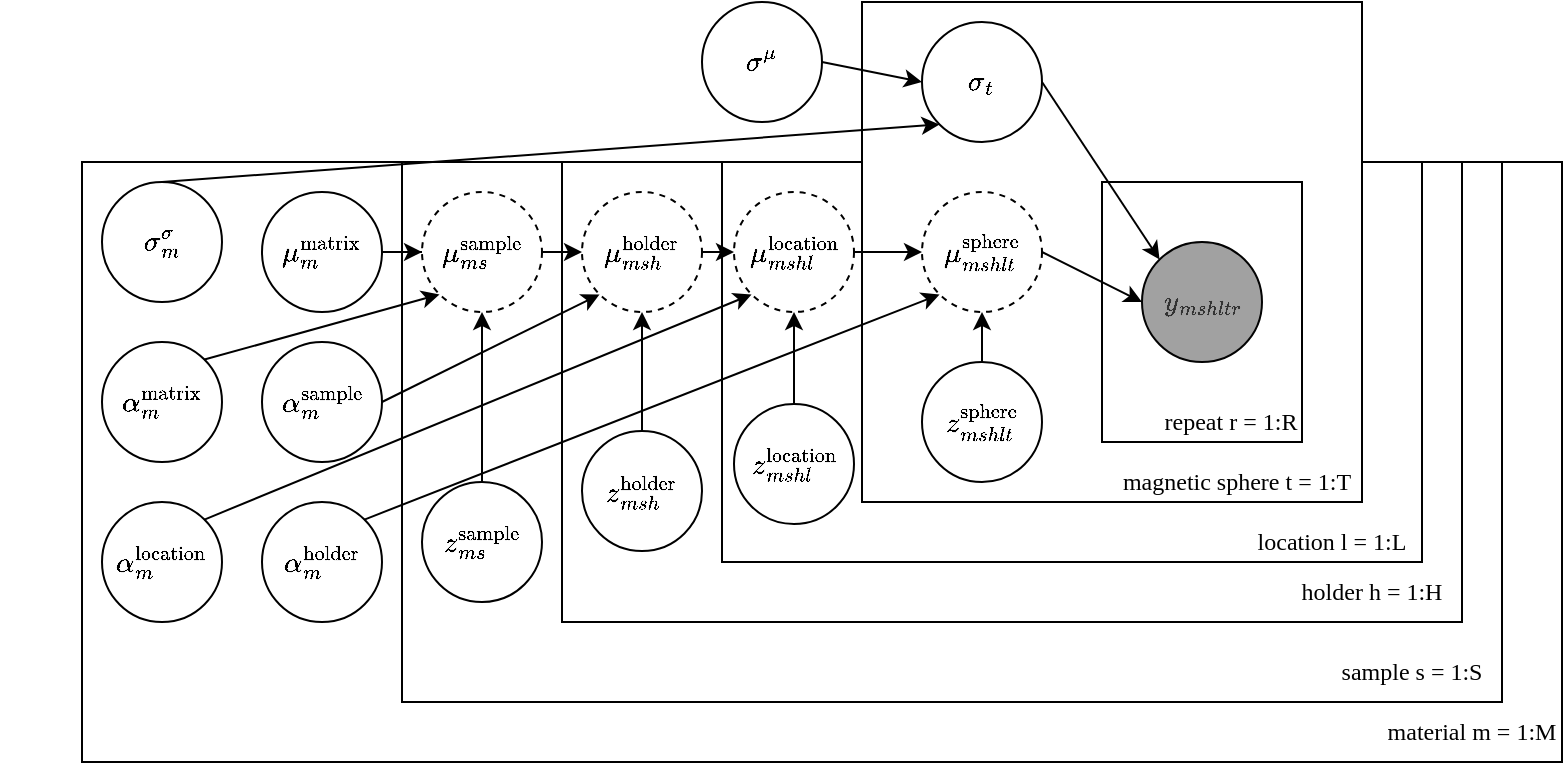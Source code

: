 <mxfile version="19.0.3" type="device"><diagram id="iv2UC1KOEEdznadAey4h" name="Page-1"><mxGraphModel dx="1951" dy="1024" grid="1" gridSize="10" guides="1" tooltips="1" connect="1" arrows="1" fold="1" page="1" pageScale="1" pageWidth="850" pageHeight="1100" math="1" shadow="0"><root><mxCell id="0"/><mxCell id="1" parent="0"/><mxCell id="0DlpIJU7Ew5KE_kEgVrX-1" value="" style="rounded=0;whiteSpace=wrap;html=1;" parent="1" vertex="1"><mxGeometry x="10" y="410" width="740" height="300" as="geometry"/></mxCell><mxCell id="0DlpIJU7Ew5KE_kEgVrX-25" value="" style="rounded=0;whiteSpace=wrap;html=1;" parent="1" vertex="1"><mxGeometry x="170" y="410" width="550" height="270" as="geometry"/></mxCell><mxCell id="0DlpIJU7Ew5KE_kEgVrX-26" value="" style="rounded=0;whiteSpace=wrap;html=1;" parent="1" vertex="1"><mxGeometry x="250" y="410" width="450" height="230" as="geometry"/></mxCell><mxCell id="YZm6kaEErxsu8Hzjiwhp-11" value="" style="rounded=0;whiteSpace=wrap;html=1;" parent="1" vertex="1"><mxGeometry x="330" y="410" width="350" height="200" as="geometry"/></mxCell><mxCell id="0DlpIJU7Ew5KE_kEgVrX-2" value="" style="rounded=0;whiteSpace=wrap;html=1;" parent="1" vertex="1"><mxGeometry x="400" y="330" width="250" height="250" as="geometry"/></mxCell><mxCell id="0DlpIJU7Ew5KE_kEgVrX-9" value="$$\alpha_m^{\text{sample}}$$" style="ellipse;whiteSpace=wrap;html=1;aspect=fixed;" parent="1" vertex="1"><mxGeometry x="100" y="500" width="60" height="60" as="geometry"/></mxCell><mxCell id="0DlpIJU7Ew5KE_kEgVrX-10" value="$$\alpha_m^{\text{holder}}$$" style="ellipse;whiteSpace=wrap;html=1;aspect=fixed;" parent="1" vertex="1"><mxGeometry x="100" y="580" width="60" height="60" as="geometry"/></mxCell><mxCell id="0DlpIJU7Ew5KE_kEgVrX-11" value="$$\alpha_m^{\text{matrix}}$$" style="ellipse;whiteSpace=wrap;html=1;aspect=fixed;" parent="1" vertex="1"><mxGeometry x="20" y="500" width="60" height="60" as="geometry"/></mxCell><mxCell id="0DlpIJU7Ew5KE_kEgVrX-44" style="edgeStyle=orthogonalEdgeStyle;rounded=0;orthogonalLoop=1;jettySize=auto;html=1;exitX=1;exitY=0.5;exitDx=0;exitDy=0;" parent="1" source="0DlpIJU7Ew5KE_kEgVrX-12" target="0DlpIJU7Ew5KE_kEgVrX-16" edge="1"><mxGeometry relative="1" as="geometry"/></mxCell><mxCell id="0DlpIJU7Ew5KE_kEgVrX-12" value="$$\mu_m^{\text{matrix}}$$" style="ellipse;whiteSpace=wrap;html=1;aspect=fixed;" parent="1" vertex="1"><mxGeometry x="100" y="425" width="60" height="60" as="geometry"/></mxCell><mxCell id="0DlpIJU7Ew5KE_kEgVrX-22" value="" style="rounded=0;whiteSpace=wrap;html=1;" parent="1" vertex="1"><mxGeometry x="520" y="420" width="100" height="130" as="geometry"/></mxCell><mxCell id="0DlpIJU7Ew5KE_kEgVrX-45" style="edgeStyle=orthogonalEdgeStyle;rounded=0;orthogonalLoop=1;jettySize=auto;html=1;exitX=1;exitY=0.5;exitDx=0;exitDy=0;entryX=0;entryY=0.5;entryDx=0;entryDy=0;" parent="1" source="0DlpIJU7Ew5KE_kEgVrX-16" target="0DlpIJU7Ew5KE_kEgVrX-18" edge="1"><mxGeometry relative="1" as="geometry"/></mxCell><mxCell id="0DlpIJU7Ew5KE_kEgVrX-16" value="$$\mu_{ms}^{\text{sample}}$$" style="ellipse;whiteSpace=wrap;html=1;aspect=fixed;dashed=1;" parent="1" vertex="1"><mxGeometry x="180" y="425" width="60" height="60" as="geometry"/></mxCell><mxCell id="YZm6kaEErxsu8Hzjiwhp-18" style="edgeStyle=orthogonalEdgeStyle;rounded=0;orthogonalLoop=1;jettySize=auto;html=1;exitX=1;exitY=0.5;exitDx=0;exitDy=0;entryX=0;entryY=0.5;entryDx=0;entryDy=0;fontFamily=latex;fontSource=http%3A%2F%2Fmirrors.ctan.org%2Ffonts%2Fcm-unicode%2Ffonts%2Fotf%2Fcmunss.otf;fontSize=14;" parent="1" source="0DlpIJU7Ew5KE_kEgVrX-18" target="YZm6kaEErxsu8Hzjiwhp-13" edge="1"><mxGeometry relative="1" as="geometry"/></mxCell><mxCell id="0DlpIJU7Ew5KE_kEgVrX-18" value="$$\mu_{msh}^{\text{holder}}$$" style="ellipse;whiteSpace=wrap;html=1;aspect=fixed;dashed=1;" parent="1" vertex="1"><mxGeometry x="260" y="425" width="60" height="60" as="geometry"/></mxCell><mxCell id="0DlpIJU7Ew5KE_kEgVrX-19" value="$$\mu_{mshlt}^{\text{sphere}}$$" style="ellipse;whiteSpace=wrap;html=1;aspect=fixed;dashed=1;" parent="1" vertex="1"><mxGeometry x="430" y="425" width="60" height="60" as="geometry"/></mxCell><mxCell id="0DlpIJU7Ew5KE_kEgVrX-20" value="$$\sigma_{t}$$" style="ellipse;whiteSpace=wrap;html=1;aspect=fixed;" parent="1" vertex="1"><mxGeometry x="430" y="340" width="60" height="60" as="geometry"/></mxCell><mxCell id="0DlpIJU7Ew5KE_kEgVrX-21" value="$$y_{mshltr}$$" style="ellipse;whiteSpace=wrap;html=1;aspect=fixed;fillColor=#A1A1A1;fontColor=#333333;strokeColor=#030303;" parent="1" vertex="1"><mxGeometry x="540" y="450" width="60" height="60" as="geometry"/></mxCell><mxCell id="0DlpIJU7Ew5KE_kEgVrX-23" value="$$\sigma^{\mu}$$" style="ellipse;whiteSpace=wrap;html=1;aspect=fixed;" parent="1" vertex="1"><mxGeometry x="320" y="330" width="60" height="60" as="geometry"/></mxCell><mxCell id="0DlpIJU7Ew5KE_kEgVrX-24" value="&lt;div&gt;$$\sigma_m^{\sigma}$$&lt;/div&gt;" style="ellipse;whiteSpace=wrap;html=1;aspect=fixed;" parent="1" vertex="1"><mxGeometry x="20" y="420" width="60" height="60" as="geometry"/></mxCell><mxCell id="0DlpIJU7Ew5KE_kEgVrX-28" style="edgeStyle=orthogonalEdgeStyle;rounded=0;orthogonalLoop=1;jettySize=auto;html=1;exitX=0.5;exitY=0;exitDx=0;exitDy=0;entryX=0.5;entryY=1;entryDx=0;entryDy=0;" parent="1" source="0DlpIJU7Ew5KE_kEgVrX-27" target="0DlpIJU7Ew5KE_kEgVrX-16" edge="1"><mxGeometry relative="1" as="geometry"/></mxCell><mxCell id="0DlpIJU7Ew5KE_kEgVrX-27" value="$$z_{ms}^{\text{sample}}$$" style="ellipse;whiteSpace=wrap;html=1;aspect=fixed;" parent="1" vertex="1"><mxGeometry x="180" y="570" width="60" height="60" as="geometry"/></mxCell><mxCell id="0DlpIJU7Ew5KE_kEgVrX-30" style="edgeStyle=orthogonalEdgeStyle;rounded=0;orthogonalLoop=1;jettySize=auto;html=1;exitX=0.5;exitY=0;exitDx=0;exitDy=0;entryX=0.5;entryY=1;entryDx=0;entryDy=0;" parent="1" source="0DlpIJU7Ew5KE_kEgVrX-29" target="0DlpIJU7Ew5KE_kEgVrX-18" edge="1"><mxGeometry relative="1" as="geometry"/></mxCell><mxCell id="0DlpIJU7Ew5KE_kEgVrX-29" value="$$z_{msh}^{\text{holder}}$$" style="ellipse;whiteSpace=wrap;html=1;aspect=fixed;" parent="1" vertex="1"><mxGeometry x="260" y="544.5" width="60" height="60" as="geometry"/></mxCell><mxCell id="0DlpIJU7Ew5KE_kEgVrX-32" style="edgeStyle=orthogonalEdgeStyle;rounded=0;orthogonalLoop=1;jettySize=auto;html=1;exitX=0.5;exitY=0;exitDx=0;exitDy=0;entryX=0.5;entryY=1;entryDx=0;entryDy=0;" parent="1" source="0DlpIJU7Ew5KE_kEgVrX-31" target="0DlpIJU7Ew5KE_kEgVrX-19" edge="1"><mxGeometry relative="1" as="geometry"/></mxCell><mxCell id="0DlpIJU7Ew5KE_kEgVrX-31" value="$$z_{mshlt}^{\text{sphere}}$$" style="ellipse;whiteSpace=wrap;html=1;aspect=fixed;" parent="1" vertex="1"><mxGeometry x="430" y="510" width="60" height="60" as="geometry"/></mxCell><mxCell id="0DlpIJU7Ew5KE_kEgVrX-42" value="" style="endArrow=classic;html=1;rounded=0;entryX=0;entryY=0.5;entryDx=0;entryDy=0;exitX=1;exitY=0.5;exitDx=0;exitDy=0;" parent="1" source="0DlpIJU7Ew5KE_kEgVrX-23" target="0DlpIJU7Ew5KE_kEgVrX-20" edge="1"><mxGeometry width="50" height="50" relative="1" as="geometry"><mxPoint x="-210" y="300" as="sourcePoint"/><mxPoint x="-160" y="250" as="targetPoint"/></mxGeometry></mxCell><mxCell id="0DlpIJU7Ew5KE_kEgVrX-43" value="" style="endArrow=classic;html=1;rounded=0;exitX=1;exitY=0;exitDx=0;exitDy=0;entryX=0;entryY=1;entryDx=0;entryDy=0;" parent="1" source="0DlpIJU7Ew5KE_kEgVrX-11" target="0DlpIJU7Ew5KE_kEgVrX-16" edge="1"><mxGeometry width="50" height="50" relative="1" as="geometry"><mxPoint x="-250" y="440" as="sourcePoint"/><mxPoint x="-200" y="390" as="targetPoint"/></mxGeometry></mxCell><mxCell id="0DlpIJU7Ew5KE_kEgVrX-46" value="" style="endArrow=classic;html=1;rounded=0;entryX=0;entryY=1;entryDx=0;entryDy=0;exitX=1;exitY=0.5;exitDx=0;exitDy=0;" parent="1" source="0DlpIJU7Ew5KE_kEgVrX-9" target="0DlpIJU7Ew5KE_kEgVrX-18" edge="1"><mxGeometry width="50" height="50" relative="1" as="geometry"><mxPoint x="-180" y="630" as="sourcePoint"/><mxPoint x="-130" y="580" as="targetPoint"/></mxGeometry></mxCell><mxCell id="0DlpIJU7Ew5KE_kEgVrX-48" value="" style="endArrow=classic;html=1;rounded=0;exitX=1;exitY=0;exitDx=0;exitDy=0;entryX=0;entryY=1;entryDx=0;entryDy=0;" parent="1" source="0DlpIJU7Ew5KE_kEgVrX-10" target="0DlpIJU7Ew5KE_kEgVrX-19" edge="1"><mxGeometry width="50" height="50" relative="1" as="geometry"><mxPoint x="400" y="830" as="sourcePoint"/><mxPoint x="450" y="780" as="targetPoint"/></mxGeometry></mxCell><mxCell id="0DlpIJU7Ew5KE_kEgVrX-49" value="" style="endArrow=classic;html=1;rounded=0;entryX=0;entryY=0.5;entryDx=0;entryDy=0;exitX=1;exitY=0.5;exitDx=0;exitDy=0;" parent="1" source="0DlpIJU7Ew5KE_kEgVrX-19" target="0DlpIJU7Ew5KE_kEgVrX-21" edge="1"><mxGeometry width="50" height="50" relative="1" as="geometry"><mxPoint x="-280" y="470" as="sourcePoint"/><mxPoint x="-230" y="420" as="targetPoint"/></mxGeometry></mxCell><mxCell id="0DlpIJU7Ew5KE_kEgVrX-50" value="" style="endArrow=classic;html=1;rounded=0;exitX=1;exitY=0.5;exitDx=0;exitDy=0;entryX=0;entryY=0;entryDx=0;entryDy=0;" parent="1" source="0DlpIJU7Ew5KE_kEgVrX-20" target="0DlpIJU7Ew5KE_kEgVrX-21" edge="1"><mxGeometry width="50" height="50" relative="1" as="geometry"><mxPoint x="340" y="200" as="sourcePoint"/><mxPoint x="390" y="150" as="targetPoint"/></mxGeometry></mxCell><mxCell id="0DlpIJU7Ew5KE_kEgVrX-51" value="repeat r = 1:R" style="text;html=1;strokeColor=none;fillColor=none;align=center;verticalAlign=middle;whiteSpace=wrap;rounded=0;dashed=1;fontFamily=latex;fontSource=http%3A%2F%2Fmirrors.ctan.org%2Ffonts%2Fcm-unicode%2Ffonts%2Fotf%2Fcmunss.otf;" parent="1" vertex="1"><mxGeometry x="537" y="525" width="95" height="30" as="geometry"/></mxCell><mxCell id="0DlpIJU7Ew5KE_kEgVrX-52" value="magnetic sphere t = 1:T" style="text;html=1;strokeColor=none;fillColor=none;align=center;verticalAlign=middle;whiteSpace=wrap;rounded=0;dashed=1;fontFamily=latex;fontSource=http%3A%2F%2Fmirrors.ctan.org%2Ffonts%2Fcm-unicode%2Ffonts%2Fotf%2Fcmunss.otf;" parent="1" vertex="1"><mxGeometry x="525" y="555" width="125" height="30" as="geometry"/></mxCell><mxCell id="YZm6kaEErxsu8Hzjiwhp-1" value="holder h = 1:H" style="text;html=1;strokeColor=none;fillColor=none;align=center;verticalAlign=middle;whiteSpace=wrap;rounded=0;dashed=1;fontFamily=latex;fontSource=http%3A%2F%2Fmirrors.ctan.org%2Ffonts%2Fcm-unicode%2Ffonts%2Fotf%2Fcmunss.otf;" parent="1" vertex="1"><mxGeometry x="610" y="610" width="90" height="30" as="geometry"/></mxCell><mxCell id="YZm6kaEErxsu8Hzjiwhp-2" value="sample s = 1:S" style="text;html=1;strokeColor=none;fillColor=none;align=center;verticalAlign=middle;whiteSpace=wrap;rounded=0;dashed=1;fontFamily=latex;fontSource=http%3A%2F%2Fmirrors.ctan.org%2Ffonts%2Fcm-unicode%2Ffonts%2Fotf%2Fcmunss.otf;" parent="1" vertex="1"><mxGeometry x="630" y="650" width="90" height="30" as="geometry"/></mxCell><mxCell id="YZm6kaEErxsu8Hzjiwhp-3" value="material m = 1:M" style="text;html=1;strokeColor=none;fillColor=none;align=center;verticalAlign=middle;whiteSpace=wrap;rounded=0;dashed=1;fontFamily=latex;fontSource=http%3A%2F%2Fmirrors.ctan.org%2Ffonts%2Fcm-unicode%2Ffonts%2Fotf%2Fcmunss.otf;" parent="1" vertex="1"><mxGeometry x="660" y="680" width="90" height="30" as="geometry"/></mxCell><mxCell id="YZm6kaEErxsu8Hzjiwhp-4" value="" style="endArrow=classic;html=1;rounded=0;exitX=0.5;exitY=0;exitDx=0;exitDy=0;entryX=0;entryY=1;entryDx=0;entryDy=0;" parent="1" source="0DlpIJU7Ew5KE_kEgVrX-24" target="0DlpIJU7Ew5KE_kEgVrX-20" edge="1"><mxGeometry width="50" height="50" relative="1" as="geometry"><mxPoint x="60" y="350" as="sourcePoint"/><mxPoint x="110" y="300" as="targetPoint"/></mxGeometry></mxCell><mxCell id="YZm6kaEErxsu8Hzjiwhp-12" value="location l = 1:L" style="text;html=1;strokeColor=none;fillColor=none;align=center;verticalAlign=middle;whiteSpace=wrap;rounded=0;dashed=1;fontFamily=latex;fontSource=http%3A%2F%2Fmirrors.ctan.org%2Ffonts%2Fcm-unicode%2Ffonts%2Fotf%2Fcmunss.otf;" parent="1" vertex="1"><mxGeometry x="590" y="585" width="90" height="30" as="geometry"/></mxCell><mxCell id="YZm6kaEErxsu8Hzjiwhp-13" value="$$\mu_{mshl}^{\text{location}}$$" style="ellipse;whiteSpace=wrap;html=1;aspect=fixed;dashed=1;" parent="1" vertex="1"><mxGeometry x="336" y="425" width="60" height="60" as="geometry"/></mxCell><mxCell id="YZm6kaEErxsu8Hzjiwhp-15" style="edgeStyle=orthogonalEdgeStyle;rounded=0;orthogonalLoop=1;jettySize=auto;html=1;exitX=0.5;exitY=0;exitDx=0;exitDy=0;entryX=0.5;entryY=1;entryDx=0;entryDy=0;fontFamily=latex;fontSource=http%3A%2F%2Fmirrors.ctan.org%2Ffonts%2Fcm-unicode%2Ffonts%2Fotf%2Fcmunss.otf;fontSize=14;" parent="1" source="YZm6kaEErxsu8Hzjiwhp-14" target="YZm6kaEErxsu8Hzjiwhp-13" edge="1"><mxGeometry relative="1" as="geometry"/></mxCell><mxCell id="YZm6kaEErxsu8Hzjiwhp-14" value="$$z_{mshl}^{\text{location}}$$" style="ellipse;whiteSpace=wrap;html=1;aspect=fixed;" parent="1" vertex="1"><mxGeometry x="336" y="531" width="60" height="60" as="geometry"/></mxCell><mxCell id="YZm6kaEErxsu8Hzjiwhp-17" value="" style="endArrow=classic;html=1;rounded=0;fontFamily=latex;fontSource=http%3A%2F%2Fmirrors.ctan.org%2Ffonts%2Fcm-unicode%2Ffonts%2Fotf%2Fcmunss.otf;fontSize=14;exitX=1;exitY=0.5;exitDx=0;exitDy=0;entryX=0;entryY=0.5;entryDx=0;entryDy=0;" parent="1" source="YZm6kaEErxsu8Hzjiwhp-13" target="0DlpIJU7Ew5KE_kEgVrX-19" edge="1"><mxGeometry width="50" height="50" relative="1" as="geometry"><mxPoint x="190" y="320" as="sourcePoint"/><mxPoint x="240" y="270" as="targetPoint"/></mxGeometry></mxCell><mxCell id="YZm6kaEErxsu8Hzjiwhp-19" value="$$\alpha_m^{\text{location}}$$" style="ellipse;whiteSpace=wrap;html=1;aspect=fixed;" parent="1" vertex="1"><mxGeometry x="20" y="580" width="60" height="60" as="geometry"/></mxCell><mxCell id="YZm6kaEErxsu8Hzjiwhp-20" value="" style="endArrow=classic;html=1;rounded=0;fontFamily=latex;fontSource=http%3A%2F%2Fmirrors.ctan.org%2Ffonts%2Fcm-unicode%2Ffonts%2Fotf%2Fcmunss.otf;fontSize=14;exitX=1;exitY=0;exitDx=0;exitDy=0;entryX=0;entryY=1;entryDx=0;entryDy=0;" parent="1" source="YZm6kaEErxsu8Hzjiwhp-19" target="YZm6kaEErxsu8Hzjiwhp-13" edge="1"><mxGeometry width="50" height="50" relative="1" as="geometry"><mxPoint x="110" y="870" as="sourcePoint"/><mxPoint x="160" y="820" as="targetPoint"/></mxGeometry></mxCell></root></mxGraphModel></diagram></mxfile>